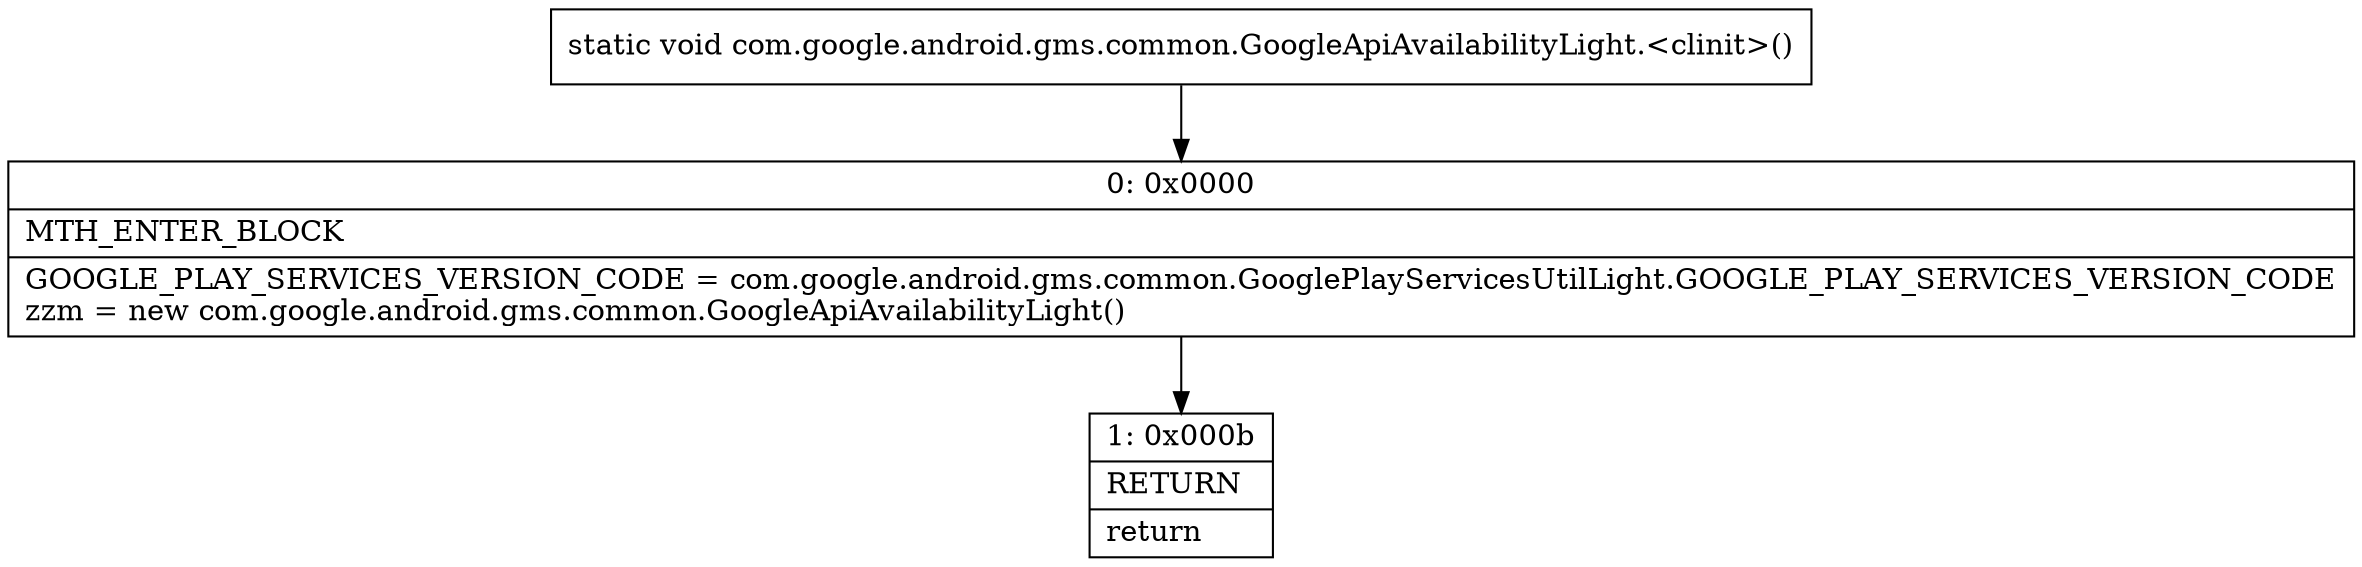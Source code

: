 digraph "CFG forcom.google.android.gms.common.GoogleApiAvailabilityLight.\<clinit\>()V" {
Node_0 [shape=record,label="{0\:\ 0x0000|MTH_ENTER_BLOCK\l|GOOGLE_PLAY_SERVICES_VERSION_CODE = com.google.android.gms.common.GooglePlayServicesUtilLight.GOOGLE_PLAY_SERVICES_VERSION_CODE\lzzm = new com.google.android.gms.common.GoogleApiAvailabilityLight()\l}"];
Node_1 [shape=record,label="{1\:\ 0x000b|RETURN\l|return\l}"];
MethodNode[shape=record,label="{static void com.google.android.gms.common.GoogleApiAvailabilityLight.\<clinit\>() }"];
MethodNode -> Node_0;
Node_0 -> Node_1;
}

